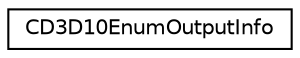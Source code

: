 digraph G
{
  edge [fontname="Helvetica",fontsize="10",labelfontname="Helvetica",labelfontsize="10"];
  node [fontname="Helvetica",fontsize="10",shape=record];
  rankdir="LR";
  Node1 [label="CD3D10EnumOutputInfo",height=0.2,width=0.4,color="black", fillcolor="white", style="filled",URL="$class_c_d3_d10_enum_output_info.html"];
}
